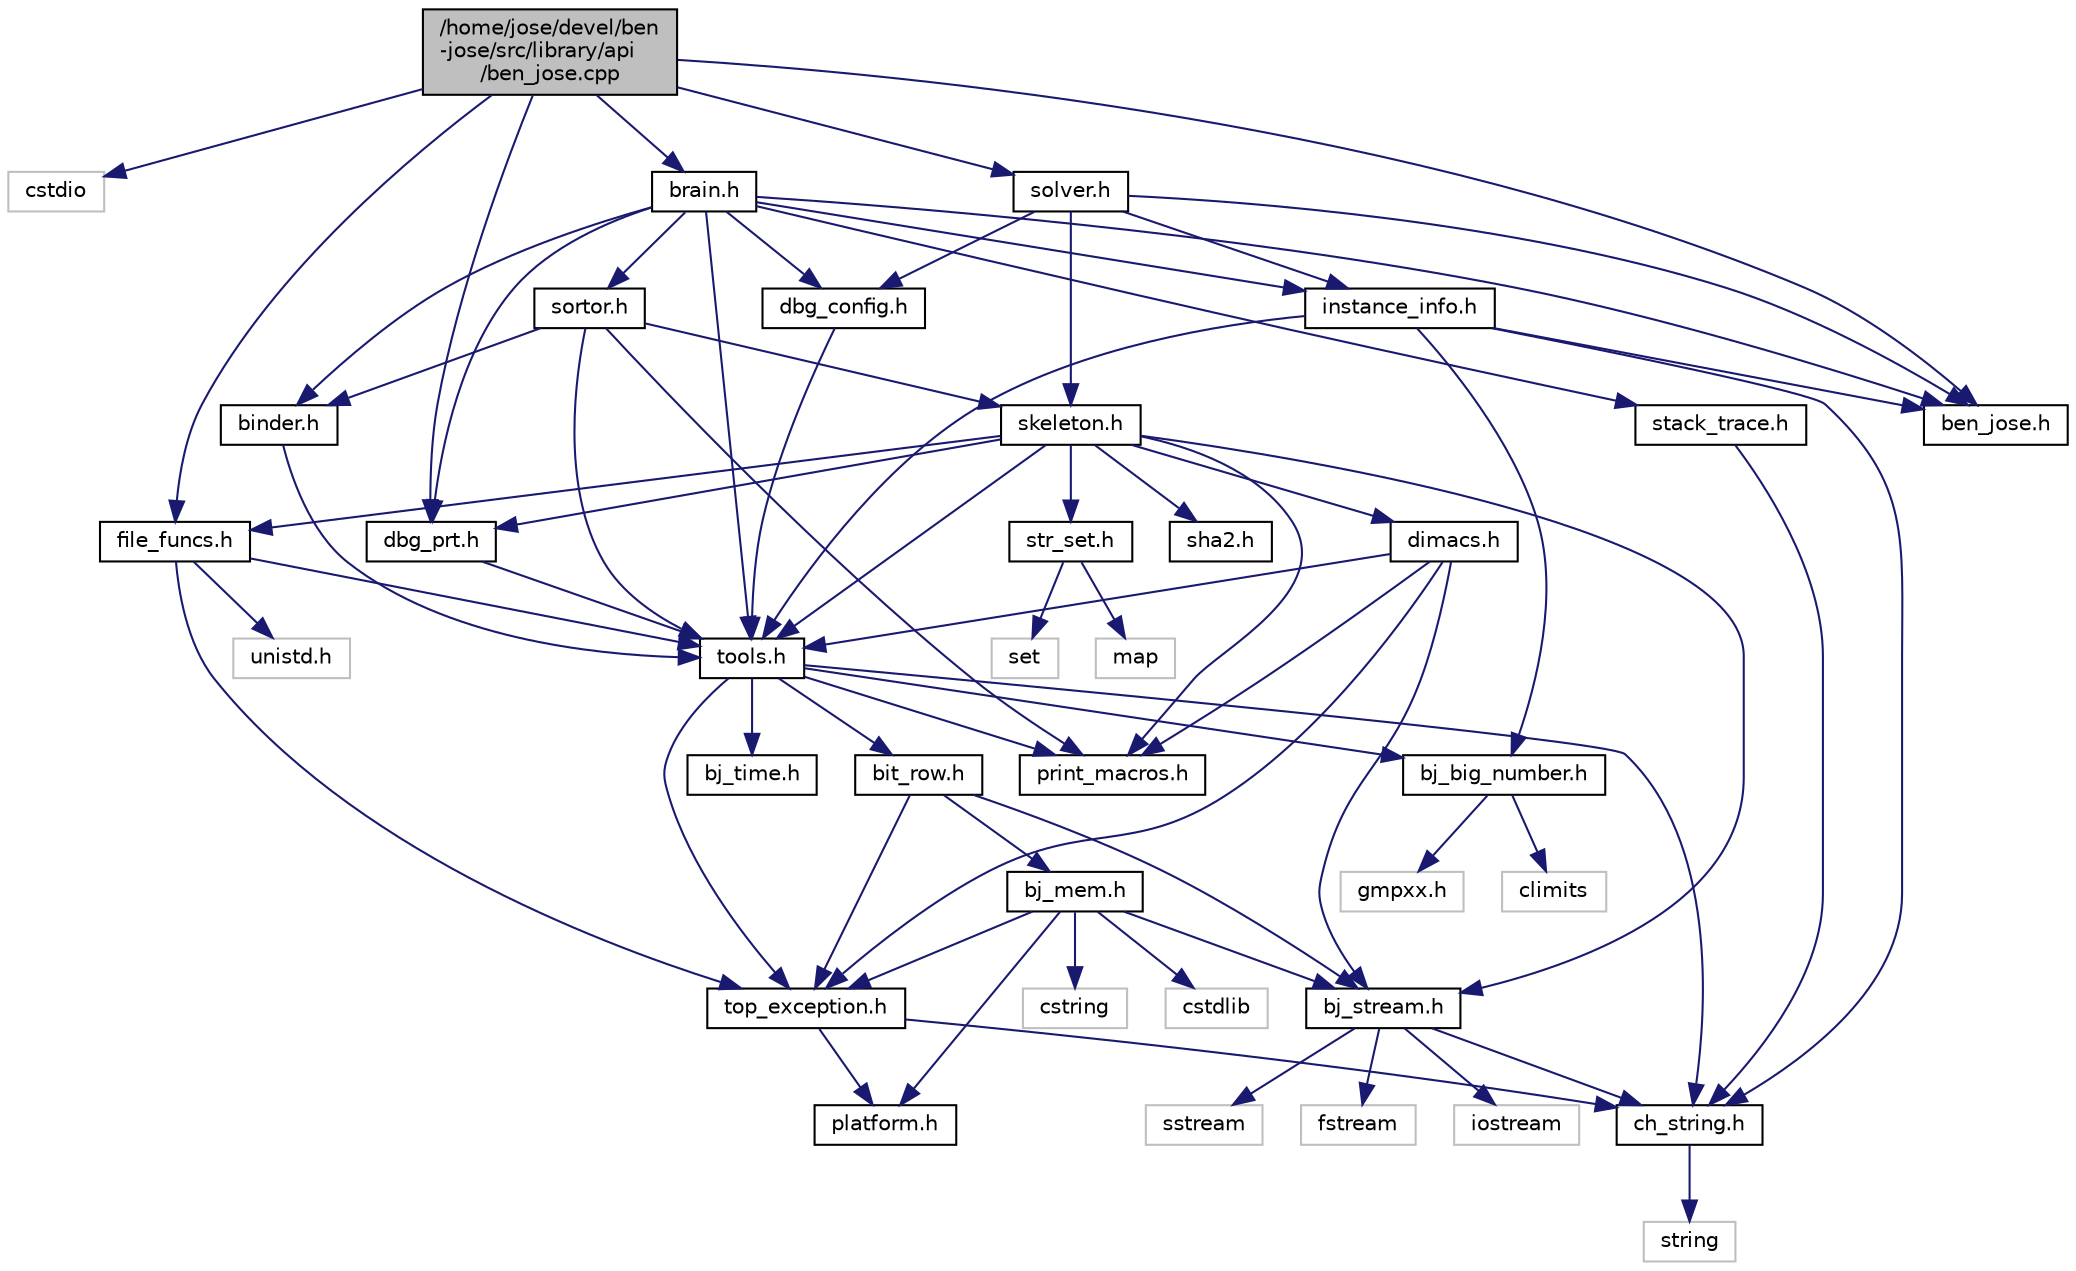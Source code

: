 digraph "/home/jose/devel/ben-jose/src/library/api/ben_jose.cpp"
{
 // INTERACTIVE_SVG=YES
  edge [fontname="Helvetica",fontsize="10",labelfontname="Helvetica",labelfontsize="10"];
  node [fontname="Helvetica",fontsize="10",shape=record];
  Node1 [label="/home/jose/devel/ben\l-jose/src/library/api\l/ben_jose.cpp",height=0.2,width=0.4,color="black", fillcolor="grey75", style="filled", fontcolor="black"];
  Node1 -> Node2 [color="midnightblue",fontsize="10",style="solid"];
  Node2 [label="cstdio",height=0.2,width=0.4,color="grey75", fillcolor="white", style="filled"];
  Node1 -> Node3 [color="midnightblue",fontsize="10",style="solid"];
  Node3 [label="ben_jose.h",height=0.2,width=0.4,color="black", fillcolor="white", style="filled",URL="$dc/d3c/ben__jose_8h.html",tooltip="ben_jose API declaration. "];
  Node1 -> Node4 [color="midnightblue",fontsize="10",style="solid"];
  Node4 [label="brain.h",height=0.2,width=0.4,color="black", fillcolor="white", style="filled",URL="$db/d3c/brain_8h.html",tooltip="Declarations of classes and that implement the solver&#39;s core functionality. "];
  Node4 -> Node5 [color="midnightblue",fontsize="10",style="solid"];
  Node5 [label="stack_trace.h",height=0.2,width=0.4,color="black", fillcolor="white", style="filled",URL="$d7/d4c/stack__trace_8h_source.html"];
  Node5 -> Node6 [color="midnightblue",fontsize="10",style="solid"];
  Node6 [label="ch_string.h",height=0.2,width=0.4,color="black", fillcolor="white", style="filled",URL="$d0/df6/ch__string_8h_source.html"];
  Node6 -> Node7 [color="midnightblue",fontsize="10",style="solid"];
  Node7 [label="string",height=0.2,width=0.4,color="grey75", fillcolor="white", style="filled"];
  Node4 -> Node8 [color="midnightblue",fontsize="10",style="solid"];
  Node8 [label="tools.h",height=0.2,width=0.4,color="black", fillcolor="white", style="filled",URL="$d5/da5/tools_8h_source.html"];
  Node8 -> Node9 [color="midnightblue",fontsize="10",style="solid"];
  Node9 [label="bj_big_number.h",height=0.2,width=0.4,color="black", fillcolor="white", style="filled",URL="$d6/d1e/bj__big__number_8h_source.html"];
  Node9 -> Node10 [color="midnightblue",fontsize="10",style="solid"];
  Node10 [label="climits",height=0.2,width=0.4,color="grey75", fillcolor="white", style="filled"];
  Node9 -> Node11 [color="midnightblue",fontsize="10",style="solid"];
  Node11 [label="gmpxx.h",height=0.2,width=0.4,color="grey75", fillcolor="white", style="filled"];
  Node8 -> Node12 [color="midnightblue",fontsize="10",style="solid"];
  Node12 [label="bit_row.h",height=0.2,width=0.4,color="black", fillcolor="white", style="filled",URL="$dd/d61/bit__row_8h_source.html"];
  Node12 -> Node13 [color="midnightblue",fontsize="10",style="solid"];
  Node13 [label="top_exception.h",height=0.2,width=0.4,color="black", fillcolor="white", style="filled",URL="$d5/d9a/top__exception_8h_source.html"];
  Node13 -> Node14 [color="midnightblue",fontsize="10",style="solid"];
  Node14 [label="platform.h",height=0.2,width=0.4,color="black", fillcolor="white", style="filled",URL="$de/d03/platform_8h_source.html"];
  Node13 -> Node6 [color="midnightblue",fontsize="10",style="solid"];
  Node12 -> Node15 [color="midnightblue",fontsize="10",style="solid"];
  Node15 [label="bj_mem.h",height=0.2,width=0.4,color="black", fillcolor="white", style="filled",URL="$d6/d5a/bj__mem_8h_source.html"];
  Node15 -> Node16 [color="midnightblue",fontsize="10",style="solid"];
  Node16 [label="cstring",height=0.2,width=0.4,color="grey75", fillcolor="white", style="filled"];
  Node15 -> Node17 [color="midnightblue",fontsize="10",style="solid"];
  Node17 [label="cstdlib",height=0.2,width=0.4,color="grey75", fillcolor="white", style="filled"];
  Node15 -> Node14 [color="midnightblue",fontsize="10",style="solid"];
  Node15 -> Node13 [color="midnightblue",fontsize="10",style="solid"];
  Node15 -> Node18 [color="midnightblue",fontsize="10",style="solid"];
  Node18 [label="bj_stream.h",height=0.2,width=0.4,color="black", fillcolor="white", style="filled",URL="$d4/dc7/bj__stream_8h_source.html"];
  Node18 -> Node19 [color="midnightblue",fontsize="10",style="solid"];
  Node19 [label="iostream",height=0.2,width=0.4,color="grey75", fillcolor="white", style="filled"];
  Node18 -> Node20 [color="midnightblue",fontsize="10",style="solid"];
  Node20 [label="sstream",height=0.2,width=0.4,color="grey75", fillcolor="white", style="filled"];
  Node18 -> Node21 [color="midnightblue",fontsize="10",style="solid"];
  Node21 [label="fstream",height=0.2,width=0.4,color="grey75", fillcolor="white", style="filled"];
  Node18 -> Node6 [color="midnightblue",fontsize="10",style="solid"];
  Node12 -> Node18 [color="midnightblue",fontsize="10",style="solid"];
  Node8 -> Node22 [color="midnightblue",fontsize="10",style="solid"];
  Node22 [label="bj_time.h",height=0.2,width=0.4,color="black", fillcolor="white", style="filled",URL="$d2/d72/bj__time_8h_source.html"];
  Node8 -> Node13 [color="midnightblue",fontsize="10",style="solid"];
  Node8 -> Node6 [color="midnightblue",fontsize="10",style="solid"];
  Node8 -> Node23 [color="midnightblue",fontsize="10",style="solid"];
  Node23 [label="print_macros.h",height=0.2,width=0.4,color="black", fillcolor="white", style="filled",URL="$dd/dd9/print__macros_8h_source.html"];
  Node4 -> Node24 [color="midnightblue",fontsize="10",style="solid"];
  Node24 [label="binder.h",height=0.2,width=0.4,color="black", fillcolor="white", style="filled",URL="$d3/d2f/binder_8h_source.html"];
  Node24 -> Node8 [color="midnightblue",fontsize="10",style="solid"];
  Node4 -> Node3 [color="midnightblue",fontsize="10",style="solid"];
  Node4 -> Node25 [color="midnightblue",fontsize="10",style="solid"];
  Node25 [label="instance_info.h",height=0.2,width=0.4,color="black", fillcolor="white", style="filled",URL="$d1/d4a/instance__info_8h_source.html"];
  Node25 -> Node9 [color="midnightblue",fontsize="10",style="solid"];
  Node25 -> Node8 [color="midnightblue",fontsize="10",style="solid"];
  Node25 -> Node6 [color="midnightblue",fontsize="10",style="solid"];
  Node25 -> Node3 [color="midnightblue",fontsize="10",style="solid"];
  Node4 -> Node26 [color="midnightblue",fontsize="10",style="solid"];
  Node26 [label="sortor.h",height=0.2,width=0.4,color="black", fillcolor="white", style="filled",URL="$d7/dd0/sortor_8h_source.html"];
  Node26 -> Node8 [color="midnightblue",fontsize="10",style="solid"];
  Node26 -> Node23 [color="midnightblue",fontsize="10",style="solid"];
  Node26 -> Node27 [color="midnightblue",fontsize="10",style="solid"];
  Node27 [label="skeleton.h",height=0.2,width=0.4,color="black", fillcolor="white", style="filled",URL="$d4/dcf/skeleton_8h_source.html"];
  Node27 -> Node18 [color="midnightblue",fontsize="10",style="solid"];
  Node27 -> Node8 [color="midnightblue",fontsize="10",style="solid"];
  Node27 -> Node28 [color="midnightblue",fontsize="10",style="solid"];
  Node28 [label="file_funcs.h",height=0.2,width=0.4,color="black", fillcolor="white", style="filled",URL="$d8/d41/file__funcs_8h_source.html"];
  Node28 -> Node13 [color="midnightblue",fontsize="10",style="solid"];
  Node28 -> Node8 [color="midnightblue",fontsize="10",style="solid"];
  Node28 -> Node29 [color="midnightblue",fontsize="10",style="solid"];
  Node29 [label="unistd.h",height=0.2,width=0.4,color="grey75", fillcolor="white", style="filled"];
  Node27 -> Node30 [color="midnightblue",fontsize="10",style="solid"];
  Node30 [label="dimacs.h",height=0.2,width=0.4,color="black", fillcolor="white", style="filled",URL="$d1/dd7/dimacs_8h_source.html"];
  Node30 -> Node18 [color="midnightblue",fontsize="10",style="solid"];
  Node30 -> Node23 [color="midnightblue",fontsize="10",style="solid"];
  Node30 -> Node8 [color="midnightblue",fontsize="10",style="solid"];
  Node30 -> Node13 [color="midnightblue",fontsize="10",style="solid"];
  Node27 -> Node31 [color="midnightblue",fontsize="10",style="solid"];
  Node31 [label="sha2.h",height=0.2,width=0.4,color="black", fillcolor="white", style="filled",URL="$db/d4d/sha2_8h.html"];
  Node27 -> Node23 [color="midnightblue",fontsize="10",style="solid"];
  Node27 -> Node32 [color="midnightblue",fontsize="10",style="solid"];
  Node32 [label="dbg_prt.h",height=0.2,width=0.4,color="black", fillcolor="white", style="filled",URL="$d1/db7/dbg__prt_8h_source.html"];
  Node32 -> Node8 [color="midnightblue",fontsize="10",style="solid"];
  Node27 -> Node33 [color="midnightblue",fontsize="10",style="solid"];
  Node33 [label="str_set.h",height=0.2,width=0.4,color="black", fillcolor="white", style="filled",URL="$d1/de7/str__set_8h_source.html"];
  Node33 -> Node34 [color="midnightblue",fontsize="10",style="solid"];
  Node34 [label="set",height=0.2,width=0.4,color="grey75", fillcolor="white", style="filled"];
  Node33 -> Node35 [color="midnightblue",fontsize="10",style="solid"];
  Node35 [label="map",height=0.2,width=0.4,color="grey75", fillcolor="white", style="filled"];
  Node26 -> Node24 [color="midnightblue",fontsize="10",style="solid"];
  Node4 -> Node36 [color="midnightblue",fontsize="10",style="solid"];
  Node36 [label="dbg_config.h",height=0.2,width=0.4,color="black", fillcolor="white", style="filled",URL="$d7/dc5/dbg__config_8h_source.html"];
  Node36 -> Node8 [color="midnightblue",fontsize="10",style="solid"];
  Node4 -> Node32 [color="midnightblue",fontsize="10",style="solid"];
  Node1 -> Node37 [color="midnightblue",fontsize="10",style="solid"];
  Node37 [label="solver.h",height=0.2,width=0.4,color="black", fillcolor="white", style="filled",URL="$d4/d20/solver_8h_source.html"];
  Node37 -> Node36 [color="midnightblue",fontsize="10",style="solid"];
  Node37 -> Node25 [color="midnightblue",fontsize="10",style="solid"];
  Node37 -> Node27 [color="midnightblue",fontsize="10",style="solid"];
  Node37 -> Node3 [color="midnightblue",fontsize="10",style="solid"];
  Node1 -> Node28 [color="midnightblue",fontsize="10",style="solid"];
  Node1 -> Node32 [color="midnightblue",fontsize="10",style="solid"];
}
